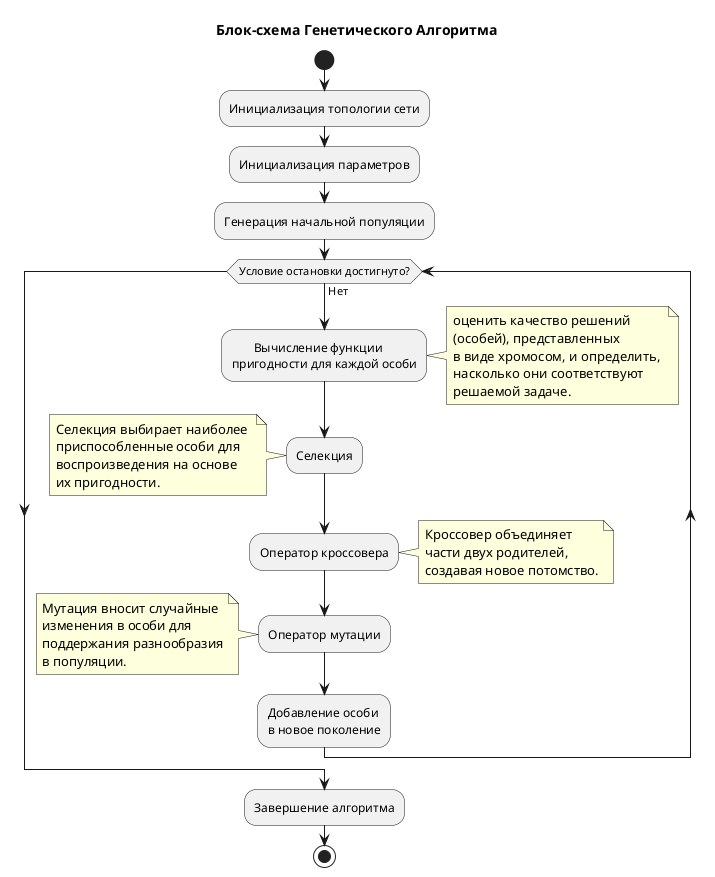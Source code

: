 @startuml genetic-algorythm
title Блок-схема Генетического Алгоритма

start
:Инициализация топологии сети;
:Инициализация параметров;
:Генерация начальной популяции;

while (Условие остановки достигнуто?) is (Нет)
    :       Вычисление функции 
    пригодности для каждой особи;
    note right
    оценить качество решений 
    (особей), представленных 
    в виде хромосом, и определить, 
    насколько они соответствуют 
    решаемой задаче. 
    end note

    :Селекция;
    note left
    Селекция выбирает наиболее 
    приспособленные особи для 
    воспроизведения на основе 
    их пригодности.
    end note

    :Оператор кроссовера;
    note right
    Кроссовер объединяет 
    части двух родителей, 
    создавая новое потомство.
    end note

    :Оператор мутации;
    note left
    Мутация вносит случайные
    изменения в особи для 
    поддержания разнообразия
    в популяции.
    end note

    :Добавление особи 
    в новое поколение;
endwhile

:Завершение алгоритма;
stop

@enduml